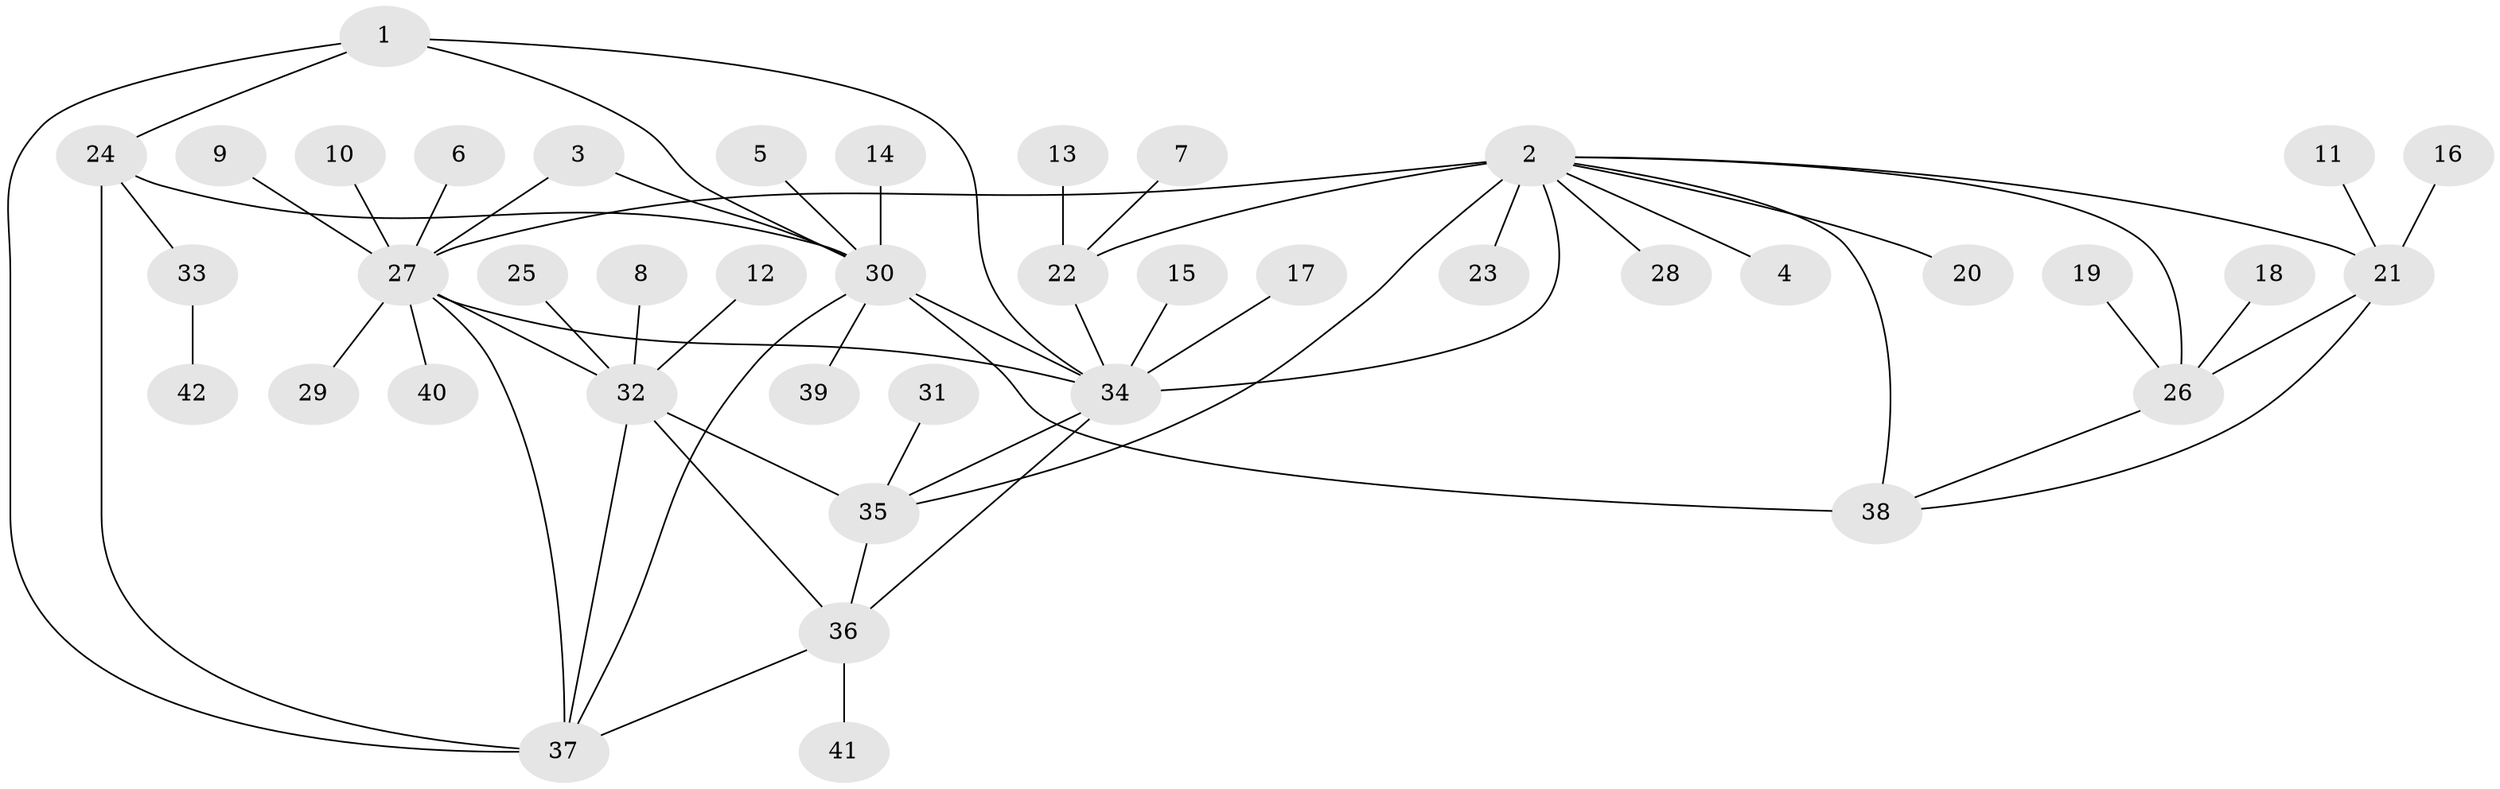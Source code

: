 // original degree distribution, {4: 0.05952380952380952, 7: 0.08333333333333333, 12: 0.023809523809523808, 6: 0.03571428571428571, 5: 0.011904761904761904, 11: 0.011904761904761904, 3: 0.03571428571428571, 10: 0.011904761904761904, 2: 0.13095238095238096, 1: 0.5952380952380952}
// Generated by graph-tools (version 1.1) at 2025/26/03/09/25 03:26:48]
// undirected, 42 vertices, 59 edges
graph export_dot {
graph [start="1"]
  node [color=gray90,style=filled];
  1;
  2;
  3;
  4;
  5;
  6;
  7;
  8;
  9;
  10;
  11;
  12;
  13;
  14;
  15;
  16;
  17;
  18;
  19;
  20;
  21;
  22;
  23;
  24;
  25;
  26;
  27;
  28;
  29;
  30;
  31;
  32;
  33;
  34;
  35;
  36;
  37;
  38;
  39;
  40;
  41;
  42;
  1 -- 24 [weight=1.0];
  1 -- 30 [weight=1.0];
  1 -- 34 [weight=1.0];
  1 -- 37 [weight=1.0];
  2 -- 4 [weight=1.0];
  2 -- 20 [weight=1.0];
  2 -- 21 [weight=1.0];
  2 -- 22 [weight=2.0];
  2 -- 23 [weight=1.0];
  2 -- 26 [weight=1.0];
  2 -- 27 [weight=4.0];
  2 -- 28 [weight=1.0];
  2 -- 34 [weight=2.0];
  2 -- 35 [weight=1.0];
  2 -- 38 [weight=1.0];
  3 -- 27 [weight=1.0];
  3 -- 30 [weight=1.0];
  5 -- 30 [weight=1.0];
  6 -- 27 [weight=1.0];
  7 -- 22 [weight=1.0];
  8 -- 32 [weight=1.0];
  9 -- 27 [weight=1.0];
  10 -- 27 [weight=1.0];
  11 -- 21 [weight=1.0];
  12 -- 32 [weight=1.0];
  13 -- 22 [weight=1.0];
  14 -- 30 [weight=1.0];
  15 -- 34 [weight=1.0];
  16 -- 21 [weight=1.0];
  17 -- 34 [weight=1.0];
  18 -- 26 [weight=1.0];
  19 -- 26 [weight=1.0];
  21 -- 26 [weight=1.0];
  21 -- 38 [weight=1.0];
  22 -- 34 [weight=1.0];
  24 -- 30 [weight=1.0];
  24 -- 33 [weight=1.0];
  24 -- 37 [weight=1.0];
  25 -- 32 [weight=1.0];
  26 -- 38 [weight=1.0];
  27 -- 29 [weight=1.0];
  27 -- 32 [weight=1.0];
  27 -- 34 [weight=1.0];
  27 -- 37 [weight=1.0];
  27 -- 40 [weight=1.0];
  30 -- 34 [weight=1.0];
  30 -- 37 [weight=1.0];
  30 -- 38 [weight=2.0];
  30 -- 39 [weight=1.0];
  31 -- 35 [weight=1.0];
  32 -- 35 [weight=1.0];
  32 -- 36 [weight=2.0];
  32 -- 37 [weight=1.0];
  33 -- 42 [weight=1.0];
  34 -- 35 [weight=1.0];
  34 -- 36 [weight=1.0];
  35 -- 36 [weight=2.0];
  36 -- 37 [weight=1.0];
  36 -- 41 [weight=1.0];
}
